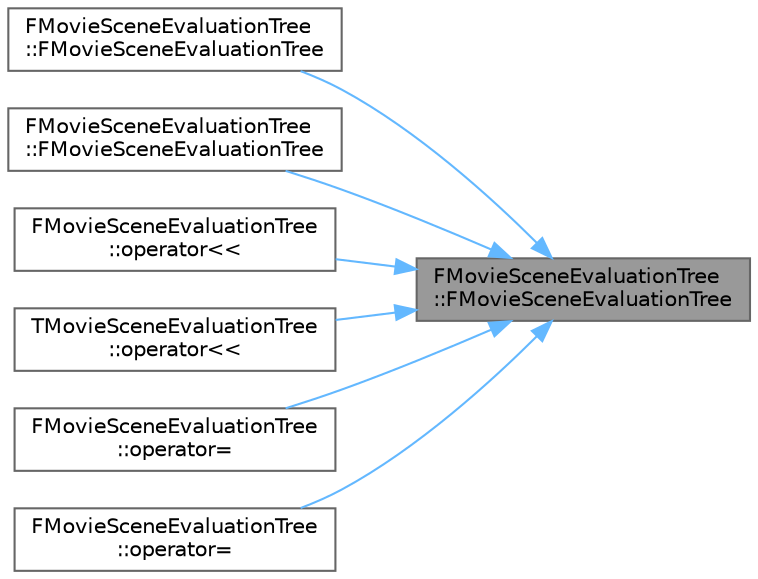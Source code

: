 digraph "FMovieSceneEvaluationTree::FMovieSceneEvaluationTree"
{
 // INTERACTIVE_SVG=YES
 // LATEX_PDF_SIZE
  bgcolor="transparent";
  edge [fontname=Helvetica,fontsize=10,labelfontname=Helvetica,labelfontsize=10];
  node [fontname=Helvetica,fontsize=10,shape=box,height=0.2,width=0.4];
  rankdir="RL";
  Node1 [id="Node000001",label="FMovieSceneEvaluationTree\l::FMovieSceneEvaluationTree",height=0.2,width=0.4,color="gray40", fillcolor="grey60", style="filled", fontcolor="black",tooltip=" "];
  Node1 -> Node2 [id="edge1_Node000001_Node000002",dir="back",color="steelblue1",style="solid",tooltip=" "];
  Node2 [id="Node000002",label="FMovieSceneEvaluationTree\l::FMovieSceneEvaluationTree",height=0.2,width=0.4,color="grey40", fillcolor="white", style="filled",URL="$db/d77/structFMovieSceneEvaluationTree.html#a47a1d422f72bfcc2f1fbb77d0484027e",tooltip=" "];
  Node1 -> Node3 [id="edge2_Node000001_Node000003",dir="back",color="steelblue1",style="solid",tooltip=" "];
  Node3 [id="Node000003",label="FMovieSceneEvaluationTree\l::FMovieSceneEvaluationTree",height=0.2,width=0.4,color="grey40", fillcolor="white", style="filled",URL="$db/d77/structFMovieSceneEvaluationTree.html#a16ba175bfd3d931aa317c1ed9cbfb0fc",tooltip="Move construction must ensure that the root node is correctly restored to its default to ensure that ..."];
  Node1 -> Node4 [id="edge3_Node000001_Node000004",dir="back",color="steelblue1",style="solid",tooltip=" "];
  Node4 [id="Node000004",label="FMovieSceneEvaluationTree\l::operator\<\<",height=0.2,width=0.4,color="grey40", fillcolor="white", style="filled",URL="$db/d77/structFMovieSceneEvaluationTree.html#ae3fab0f98c2697df68f813836dc0e8a1",tooltip="Serialize this evaluation tree."];
  Node1 -> Node5 [id="edge4_Node000001_Node000005",dir="back",color="steelblue1",style="solid",tooltip=" "];
  Node5 [id="Node000005",label="TMovieSceneEvaluationTree\l::operator\<\<",height=0.2,width=0.4,color="grey40", fillcolor="white", style="filled",URL="$d4/d25/structTMovieSceneEvaluationTree.html#a5653686e8a9cf7afaa9ec4204bdb4e8d",tooltip="Serialization operator."];
  Node1 -> Node6 [id="edge5_Node000001_Node000006",dir="back",color="steelblue1",style="solid",tooltip=" "];
  Node6 [id="Node000006",label="FMovieSceneEvaluationTree\l::operator=",height=0.2,width=0.4,color="grey40", fillcolor="white", style="filled",URL="$db/d77/structFMovieSceneEvaluationTree.html#a96bd542e7613b9f05766395b3d7b32fc",tooltip=" "];
  Node1 -> Node7 [id="edge6_Node000001_Node000007",dir="back",color="steelblue1",style="solid",tooltip=" "];
  Node7 [id="Node000007",label="FMovieSceneEvaluationTree\l::operator=",height=0.2,width=0.4,color="grey40", fillcolor="white", style="filled",URL="$db/d77/structFMovieSceneEvaluationTree.html#abbc78d597b85885e66ac9532ab23355c",tooltip="Move assignment must ensure that the root node is correctly restored to its default to ensure that in..."];
}
